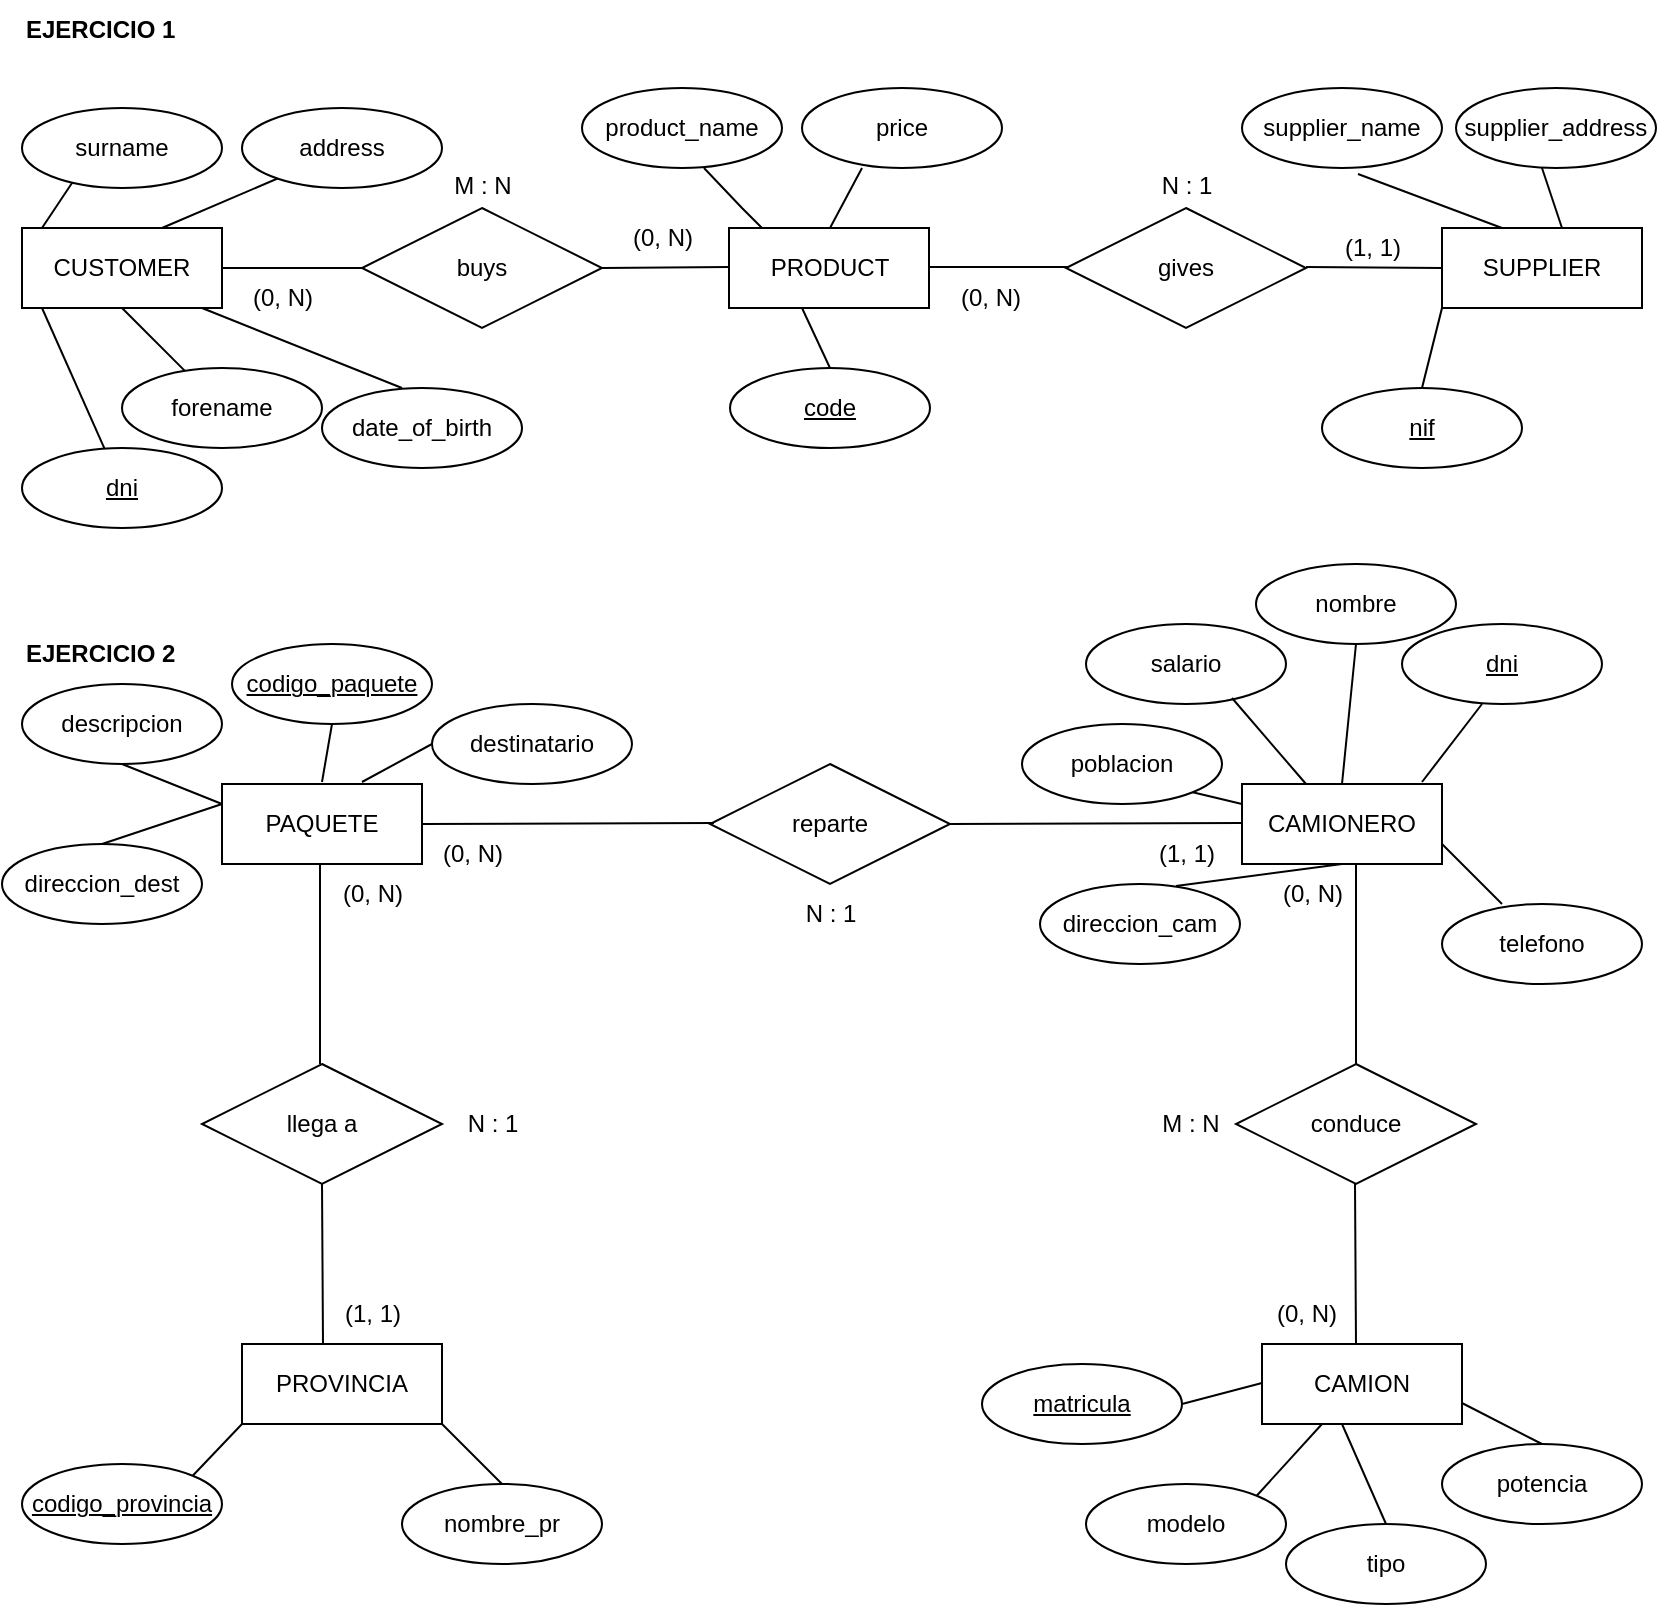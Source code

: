 <mxfile version="24.8.4">
  <diagram name="Página-1" id="AJf183CxqyKPvzITduah">
    <mxGraphModel dx="1434" dy="738" grid="1" gridSize="10" guides="1" tooltips="1" connect="1" arrows="1" fold="1" page="1" pageScale="1" pageWidth="827" pageHeight="1169" math="0" shadow="0">
      <root>
        <mxCell id="0" />
        <mxCell id="1" parent="0" />
        <mxCell id="UkFvaSPPj3aAOl8K8Djr-1" value="CUSTOMER" style="whiteSpace=wrap;html=1;align=center;" vertex="1" parent="1">
          <mxGeometry x="10" y="122" width="100" height="40" as="geometry" />
        </mxCell>
        <mxCell id="UkFvaSPPj3aAOl8K8Djr-2" value="PRODUCT" style="whiteSpace=wrap;html=1;align=center;" vertex="1" parent="1">
          <mxGeometry x="363.5" y="122" width="100" height="40" as="geometry" />
        </mxCell>
        <mxCell id="UkFvaSPPj3aAOl8K8Djr-3" value="SUPPLIER" style="whiteSpace=wrap;html=1;align=center;" vertex="1" parent="1">
          <mxGeometry x="720" y="122" width="100" height="40" as="geometry" />
        </mxCell>
        <mxCell id="UkFvaSPPj3aAOl8K8Djr-4" value="" style="endArrow=none;html=1;rounded=0;" edge="1" parent="1">
          <mxGeometry relative="1" as="geometry">
            <mxPoint x="20" y="162" as="sourcePoint" />
            <mxPoint x="51.248" y="232.309" as="targetPoint" />
          </mxGeometry>
        </mxCell>
        <mxCell id="UkFvaSPPj3aAOl8K8Djr-6" value="dni" style="ellipse;whiteSpace=wrap;html=1;align=center;fontStyle=4;" vertex="1" parent="1">
          <mxGeometry x="10" y="232" width="100" height="40" as="geometry" />
        </mxCell>
        <mxCell id="UkFvaSPPj3aAOl8K8Djr-7" value="" style="endArrow=none;html=1;rounded=0;" edge="1" parent="1" target="UkFvaSPPj3aAOl8K8Djr-8">
          <mxGeometry relative="1" as="geometry">
            <mxPoint x="60" y="162" as="sourcePoint" />
            <mxPoint x="90" y="202" as="targetPoint" />
          </mxGeometry>
        </mxCell>
        <mxCell id="UkFvaSPPj3aAOl8K8Djr-8" value="forename" style="ellipse;whiteSpace=wrap;html=1;align=center;" vertex="1" parent="1">
          <mxGeometry x="60" y="192" width="100" height="40" as="geometry" />
        </mxCell>
        <mxCell id="UkFvaSPPj3aAOl8K8Djr-9" value="" style="endArrow=none;html=1;rounded=0;" edge="1" parent="1">
          <mxGeometry relative="1" as="geometry">
            <mxPoint x="20" y="122" as="sourcePoint" />
            <mxPoint x="40" y="92" as="targetPoint" />
          </mxGeometry>
        </mxCell>
        <mxCell id="UkFvaSPPj3aAOl8K8Djr-10" value="surname" style="ellipse;whiteSpace=wrap;html=1;align=center;" vertex="1" parent="1">
          <mxGeometry x="10" y="62" width="100" height="40" as="geometry" />
        </mxCell>
        <mxCell id="UkFvaSPPj3aAOl8K8Djr-12" value="" style="endArrow=none;html=1;rounded=0;" edge="1" parent="1">
          <mxGeometry relative="1" as="geometry">
            <mxPoint x="80" y="122" as="sourcePoint" />
            <mxPoint x="150" y="92" as="targetPoint" />
          </mxGeometry>
        </mxCell>
        <mxCell id="UkFvaSPPj3aAOl8K8Djr-13" value="address" style="ellipse;whiteSpace=wrap;html=1;align=center;" vertex="1" parent="1">
          <mxGeometry x="120" y="62" width="100" height="40" as="geometry" />
        </mxCell>
        <mxCell id="UkFvaSPPj3aAOl8K8Djr-14" value="" style="endArrow=none;html=1;rounded=0;" edge="1" parent="1">
          <mxGeometry relative="1" as="geometry">
            <mxPoint x="100" y="162" as="sourcePoint" />
            <mxPoint x="200" y="202" as="targetPoint" />
          </mxGeometry>
        </mxCell>
        <mxCell id="UkFvaSPPj3aAOl8K8Djr-15" value="date_of_birth" style="ellipse;whiteSpace=wrap;html=1;align=center;" vertex="1" parent="1">
          <mxGeometry x="160" y="202" width="100" height="40" as="geometry" />
        </mxCell>
        <mxCell id="UkFvaSPPj3aAOl8K8Djr-16" value="reparte" style="shape=rhombus;perimeter=rhombusPerimeter;whiteSpace=wrap;html=1;align=center;" vertex="1" parent="1">
          <mxGeometry x="354" y="390" width="120" height="60" as="geometry" />
        </mxCell>
        <mxCell id="UkFvaSPPj3aAOl8K8Djr-17" value="gives" style="shape=rhombus;perimeter=rhombusPerimeter;whiteSpace=wrap;html=1;align=center;" vertex="1" parent="1">
          <mxGeometry x="532" y="112" width="120" height="60" as="geometry" />
        </mxCell>
        <mxCell id="UkFvaSPPj3aAOl8K8Djr-18" value="" style="endArrow=none;html=1;rounded=0;" edge="1" parent="1">
          <mxGeometry relative="1" as="geometry">
            <mxPoint x="110" y="142" as="sourcePoint" />
            <mxPoint x="180" y="142" as="targetPoint" />
          </mxGeometry>
        </mxCell>
        <mxCell id="UkFvaSPPj3aAOl8K8Djr-19" value="" style="endArrow=none;html=1;rounded=0;" edge="1" parent="1">
          <mxGeometry relative="1" as="geometry">
            <mxPoint x="300" y="142" as="sourcePoint" />
            <mxPoint x="363.5" y="141.5" as="targetPoint" />
          </mxGeometry>
        </mxCell>
        <mxCell id="UkFvaSPPj3aAOl8K8Djr-20" value="" style="endArrow=none;html=1;rounded=0;" edge="1" parent="1">
          <mxGeometry relative="1" as="geometry">
            <mxPoint x="463.5" y="141.5" as="sourcePoint" />
            <mxPoint x="533.5" y="141.5" as="targetPoint" />
          </mxGeometry>
        </mxCell>
        <mxCell id="UkFvaSPPj3aAOl8K8Djr-21" value="" style="endArrow=none;html=1;rounded=0;entryX=0;entryY=0.5;entryDx=0;entryDy=0;" edge="1" parent="1" target="UkFvaSPPj3aAOl8K8Djr-3">
          <mxGeometry relative="1" as="geometry">
            <mxPoint x="652" y="141.5" as="sourcePoint" />
            <mxPoint x="700" y="142" as="targetPoint" />
          </mxGeometry>
        </mxCell>
        <mxCell id="UkFvaSPPj3aAOl8K8Djr-22" value="product_name" style="ellipse;whiteSpace=wrap;html=1;align=center;" vertex="1" parent="1">
          <mxGeometry x="290" y="52" width="100" height="40" as="geometry" />
        </mxCell>
        <mxCell id="UkFvaSPPj3aAOl8K8Djr-23" value="" style="endArrow=none;html=1;rounded=0;exitX=0.61;exitY=1;exitDx=0;exitDy=0;exitPerimeter=0;" edge="1" parent="1" source="UkFvaSPPj3aAOl8K8Djr-22">
          <mxGeometry relative="1" as="geometry">
            <mxPoint x="348" y="127.86" as="sourcePoint" />
            <mxPoint x="380" y="122" as="targetPoint" />
            <Array as="points">
              <mxPoint x="370" y="112" />
            </Array>
          </mxGeometry>
        </mxCell>
        <mxCell id="UkFvaSPPj3aAOl8K8Djr-24" value="price" style="ellipse;whiteSpace=wrap;html=1;align=center;" vertex="1" parent="1">
          <mxGeometry x="400" y="52" width="100" height="40" as="geometry" />
        </mxCell>
        <mxCell id="UkFvaSPPj3aAOl8K8Djr-25" value="" style="endArrow=none;html=1;rounded=0;entryX=0.3;entryY=1;entryDx=0;entryDy=0;entryPerimeter=0;" edge="1" parent="1" target="UkFvaSPPj3aAOl8K8Djr-24">
          <mxGeometry relative="1" as="geometry">
            <mxPoint x="414" y="122" as="sourcePoint" />
            <mxPoint x="574" y="122" as="targetPoint" />
          </mxGeometry>
        </mxCell>
        <mxCell id="UkFvaSPPj3aAOl8K8Djr-26" value="code" style="ellipse;whiteSpace=wrap;html=1;align=center;fontStyle=4;" vertex="1" parent="1">
          <mxGeometry x="364" y="192" width="100" height="40" as="geometry" />
        </mxCell>
        <mxCell id="UkFvaSPPj3aAOl8K8Djr-27" value="" style="endArrow=none;html=1;rounded=0;entryX=0.5;entryY=0;entryDx=0;entryDy=0;" edge="1" parent="1" target="UkFvaSPPj3aAOl8K8Djr-26">
          <mxGeometry relative="1" as="geometry">
            <mxPoint x="400" y="162" as="sourcePoint" />
            <mxPoint x="560" y="162" as="targetPoint" />
          </mxGeometry>
        </mxCell>
        <mxCell id="UkFvaSPPj3aAOl8K8Djr-28" value="nif" style="ellipse;whiteSpace=wrap;html=1;align=center;fontStyle=4;" vertex="1" parent="1">
          <mxGeometry x="660" y="202" width="100" height="40" as="geometry" />
        </mxCell>
        <mxCell id="UkFvaSPPj3aAOl8K8Djr-29" value="" style="endArrow=none;html=1;rounded=0;entryX=0.5;entryY=0;entryDx=0;entryDy=0;" edge="1" parent="1" target="UkFvaSPPj3aAOl8K8Djr-28">
          <mxGeometry relative="1" as="geometry">
            <mxPoint x="720" y="162" as="sourcePoint" />
            <mxPoint x="880" y="162" as="targetPoint" />
          </mxGeometry>
        </mxCell>
        <mxCell id="UkFvaSPPj3aAOl8K8Djr-30" value="supplier_name" style="ellipse;whiteSpace=wrap;html=1;align=center;" vertex="1" parent="1">
          <mxGeometry x="620" y="52" width="100" height="40" as="geometry" />
        </mxCell>
        <mxCell id="UkFvaSPPj3aAOl8K8Djr-31" value="" style="endArrow=none;html=1;rounded=0;exitX=0.58;exitY=1.075;exitDx=0;exitDy=0;exitPerimeter=0;" edge="1" parent="1" source="UkFvaSPPj3aAOl8K8Djr-30">
          <mxGeometry relative="1" as="geometry">
            <mxPoint x="590" y="122" as="sourcePoint" />
            <mxPoint x="750" y="122" as="targetPoint" />
          </mxGeometry>
        </mxCell>
        <mxCell id="UkFvaSPPj3aAOl8K8Djr-32" value="supplier_address" style="ellipse;whiteSpace=wrap;html=1;align=center;" vertex="1" parent="1">
          <mxGeometry x="727" y="52" width="100" height="40" as="geometry" />
        </mxCell>
        <mxCell id="UkFvaSPPj3aAOl8K8Djr-33" value="" style="endArrow=none;html=1;rounded=0;" edge="1" parent="1">
          <mxGeometry relative="1" as="geometry">
            <mxPoint x="770" y="92" as="sourcePoint" />
            <mxPoint x="780" y="122" as="targetPoint" />
          </mxGeometry>
        </mxCell>
        <mxCell id="UkFvaSPPj3aAOl8K8Djr-34" value="(0, N)" style="text;html=1;align=center;verticalAlign=middle;resizable=0;points=[];autosize=1;strokeColor=none;fillColor=none;" vertex="1" parent="1">
          <mxGeometry x="305" y="112" width="50" height="30" as="geometry" />
        </mxCell>
        <mxCell id="UkFvaSPPj3aAOl8K8Djr-35" value="(0, N)" style="text;html=1;align=center;verticalAlign=middle;resizable=0;points=[];autosize=1;strokeColor=none;fillColor=none;" vertex="1" parent="1">
          <mxGeometry x="115" y="142" width="50" height="30" as="geometry" />
        </mxCell>
        <mxCell id="UkFvaSPPj3aAOl8K8Djr-36" value="(0, N)" style="text;html=1;align=center;verticalAlign=middle;resizable=0;points=[];autosize=1;strokeColor=none;fillColor=none;" vertex="1" parent="1">
          <mxGeometry x="469" y="142" width="50" height="30" as="geometry" />
        </mxCell>
        <mxCell id="UkFvaSPPj3aAOl8K8Djr-37" value="(1, 1)" style="text;html=1;align=center;verticalAlign=middle;resizable=0;points=[];autosize=1;strokeColor=none;fillColor=none;" vertex="1" parent="1">
          <mxGeometry x="660" y="117" width="50" height="30" as="geometry" />
        </mxCell>
        <mxCell id="UkFvaSPPj3aAOl8K8Djr-38" value="&lt;b&gt;EJERCICIO 1&lt;/b&gt;" style="text;html=1;align=left;verticalAlign=middle;resizable=0;points=[];autosize=1;strokeColor=none;fillColor=none;" vertex="1" parent="1">
          <mxGeometry x="10" y="8" width="100" height="30" as="geometry" />
        </mxCell>
        <mxCell id="UkFvaSPPj3aAOl8K8Djr-39" value="&lt;b&gt;EJERCICIO 2&lt;/b&gt;" style="text;html=1;align=left;verticalAlign=middle;resizable=0;points=[];autosize=1;strokeColor=none;fillColor=none;" vertex="1" parent="1">
          <mxGeometry x="10" y="320" width="100" height="30" as="geometry" />
        </mxCell>
        <mxCell id="UkFvaSPPj3aAOl8K8Djr-40" value="CAMIONERO" style="whiteSpace=wrap;html=1;align=center;" vertex="1" parent="1">
          <mxGeometry x="620" y="400" width="100" height="40" as="geometry" />
        </mxCell>
        <mxCell id="UkFvaSPPj3aAOl8K8Djr-41" value="PAQUETE" style="whiteSpace=wrap;html=1;align=center;" vertex="1" parent="1">
          <mxGeometry x="110" y="400" width="100" height="40" as="geometry" />
        </mxCell>
        <mxCell id="UkFvaSPPj3aAOl8K8Djr-42" value="PROVINCIA" style="whiteSpace=wrap;html=1;align=center;" vertex="1" parent="1">
          <mxGeometry x="120" y="680" width="100" height="40" as="geometry" />
        </mxCell>
        <mxCell id="UkFvaSPPj3aAOl8K8Djr-43" value="" style="endArrow=none;html=1;rounded=0;" edge="1" parent="1">
          <mxGeometry relative="1" as="geometry">
            <mxPoint x="740" y="360" as="sourcePoint" />
            <mxPoint x="710" y="399" as="targetPoint" />
          </mxGeometry>
        </mxCell>
        <mxCell id="UkFvaSPPj3aAOl8K8Djr-44" value="dni" style="ellipse;whiteSpace=wrap;html=1;align=center;fontStyle=4;" vertex="1" parent="1">
          <mxGeometry x="700" y="320" width="100" height="40" as="geometry" />
        </mxCell>
        <mxCell id="UkFvaSPPj3aAOl8K8Djr-45" value="nombre" style="ellipse;whiteSpace=wrap;html=1;align=center;" vertex="1" parent="1">
          <mxGeometry x="627" y="290" width="100" height="40" as="geometry" />
        </mxCell>
        <mxCell id="UkFvaSPPj3aAOl8K8Djr-46" value="" style="endArrow=none;html=1;rounded=0;exitX=0.5;exitY=1;exitDx=0;exitDy=0;" edge="1" parent="1" source="UkFvaSPPj3aAOl8K8Djr-45">
          <mxGeometry relative="1" as="geometry">
            <mxPoint x="640" y="360" as="sourcePoint" />
            <mxPoint x="670" y="400" as="targetPoint" />
          </mxGeometry>
        </mxCell>
        <mxCell id="UkFvaSPPj3aAOl8K8Djr-48" value="telefono" style="ellipse;whiteSpace=wrap;html=1;align=center;" vertex="1" parent="1">
          <mxGeometry x="720" y="460" width="100" height="40" as="geometry" />
        </mxCell>
        <mxCell id="UkFvaSPPj3aAOl8K8Djr-49" value="" style="endArrow=none;html=1;rounded=0;" edge="1" parent="1">
          <mxGeometry relative="1" as="geometry">
            <mxPoint x="720" y="430" as="sourcePoint" />
            <mxPoint x="750" y="460" as="targetPoint" />
          </mxGeometry>
        </mxCell>
        <mxCell id="UkFvaSPPj3aAOl8K8Djr-50" value="direccion_cam" style="ellipse;whiteSpace=wrap;html=1;align=center;" vertex="1" parent="1">
          <mxGeometry x="519" y="450" width="100" height="40" as="geometry" />
        </mxCell>
        <mxCell id="UkFvaSPPj3aAOl8K8Djr-51" value="" style="endArrow=none;html=1;rounded=0;entryX=0.68;entryY=0.025;entryDx=0;entryDy=0;entryPerimeter=0;" edge="1" parent="1" target="UkFvaSPPj3aAOl8K8Djr-50">
          <mxGeometry relative="1" as="geometry">
            <mxPoint x="670" y="440" as="sourcePoint" />
            <mxPoint x="830" y="440" as="targetPoint" />
          </mxGeometry>
        </mxCell>
        <mxCell id="UkFvaSPPj3aAOl8K8Djr-52" value="CAMION" style="whiteSpace=wrap;html=1;align=center;" vertex="1" parent="1">
          <mxGeometry x="630" y="680" width="100" height="40" as="geometry" />
        </mxCell>
        <mxCell id="UkFvaSPPj3aAOl8K8Djr-53" value="buys" style="shape=rhombus;perimeter=rhombusPerimeter;whiteSpace=wrap;html=1;align=center;" vertex="1" parent="1">
          <mxGeometry x="180" y="112" width="120" height="60" as="geometry" />
        </mxCell>
        <mxCell id="UkFvaSPPj3aAOl8K8Djr-54" value="conduce" style="shape=rhombus;perimeter=rhombusPerimeter;whiteSpace=wrap;html=1;align=center;" vertex="1" parent="1">
          <mxGeometry x="617" y="540" width="120" height="60" as="geometry" />
        </mxCell>
        <mxCell id="UkFvaSPPj3aAOl8K8Djr-55" value="salario" style="ellipse;whiteSpace=wrap;html=1;align=center;" vertex="1" parent="1">
          <mxGeometry x="542" y="320" width="100" height="40" as="geometry" />
        </mxCell>
        <mxCell id="UkFvaSPPj3aAOl8K8Djr-56" value="" style="endArrow=none;html=1;rounded=0;exitX=0.73;exitY=0.925;exitDx=0;exitDy=0;exitPerimeter=0;" edge="1" parent="1" source="UkFvaSPPj3aAOl8K8Djr-55">
          <mxGeometry relative="1" as="geometry">
            <mxPoint x="492" y="400" as="sourcePoint" />
            <mxPoint x="652" y="400" as="targetPoint" />
          </mxGeometry>
        </mxCell>
        <mxCell id="UkFvaSPPj3aAOl8K8Djr-57" value="N : 1" style="text;html=1;align=center;verticalAlign=middle;resizable=0;points=[];autosize=1;strokeColor=none;fillColor=none;" vertex="1" parent="1">
          <mxGeometry x="567" y="86" width="50" height="30" as="geometry" />
        </mxCell>
        <mxCell id="UkFvaSPPj3aAOl8K8Djr-58" value="M : N" style="text;html=1;align=center;verticalAlign=middle;resizable=0;points=[];autosize=1;strokeColor=none;fillColor=none;" vertex="1" parent="1">
          <mxGeometry x="215" y="86" width="50" height="30" as="geometry" />
        </mxCell>
        <mxCell id="UkFvaSPPj3aAOl8K8Djr-60" value="poblacion" style="ellipse;whiteSpace=wrap;html=1;align=center;" vertex="1" parent="1">
          <mxGeometry x="510" y="370" width="100" height="40" as="geometry" />
        </mxCell>
        <mxCell id="UkFvaSPPj3aAOl8K8Djr-61" value="" style="endArrow=none;html=1;rounded=0;exitX=1;exitY=1;exitDx=0;exitDy=0;" edge="1" parent="1" source="UkFvaSPPj3aAOl8K8Djr-60">
          <mxGeometry relative="1" as="geometry">
            <mxPoint x="460" y="410" as="sourcePoint" />
            <mxPoint x="620" y="410" as="targetPoint" />
          </mxGeometry>
        </mxCell>
        <mxCell id="UkFvaSPPj3aAOl8K8Djr-62" value="" style="endArrow=none;html=1;rounded=0;exitX=1;exitY=0.5;exitDx=0;exitDy=0;" edge="1" parent="1" source="UkFvaSPPj3aAOl8K8Djr-16">
          <mxGeometry relative="1" as="geometry">
            <mxPoint x="480" y="420" as="sourcePoint" />
            <mxPoint x="620" y="419.5" as="targetPoint" />
          </mxGeometry>
        </mxCell>
        <mxCell id="UkFvaSPPj3aAOl8K8Djr-63" value="" style="endArrow=none;html=1;rounded=0;exitX=1;exitY=0.5;exitDx=0;exitDy=0;" edge="1" parent="1">
          <mxGeometry relative="1" as="geometry">
            <mxPoint x="210" y="420" as="sourcePoint" />
            <mxPoint x="356" y="419.5" as="targetPoint" />
          </mxGeometry>
        </mxCell>
        <mxCell id="UkFvaSPPj3aAOl8K8Djr-64" value="" style="endArrow=none;html=1;rounded=0;entryX=0.5;entryY=0;entryDx=0;entryDy=0;exitX=0.57;exitY=1;exitDx=0;exitDy=0;exitPerimeter=0;" edge="1" parent="1" source="UkFvaSPPj3aAOl8K8Djr-40" target="UkFvaSPPj3aAOl8K8Djr-54">
          <mxGeometry relative="1" as="geometry">
            <mxPoint x="667" y="439" as="sourcePoint" />
            <mxPoint x="827" y="439" as="targetPoint" />
          </mxGeometry>
        </mxCell>
        <mxCell id="UkFvaSPPj3aAOl8K8Djr-65" value="" style="endArrow=none;html=1;rounded=0;exitX=0.57;exitY=1;exitDx=0;exitDy=0;exitPerimeter=0;" edge="1" parent="1">
          <mxGeometry relative="1" as="geometry">
            <mxPoint x="676.5" y="600" as="sourcePoint" />
            <mxPoint x="677" y="680" as="targetPoint" />
          </mxGeometry>
        </mxCell>
        <mxCell id="UkFvaSPPj3aAOl8K8Djr-66" value="llega a" style="shape=rhombus;perimeter=rhombusPerimeter;whiteSpace=wrap;html=1;align=center;" vertex="1" parent="1">
          <mxGeometry x="100" y="540" width="120" height="60" as="geometry" />
        </mxCell>
        <mxCell id="UkFvaSPPj3aAOl8K8Djr-67" value="" style="endArrow=none;html=1;rounded=0;entryX=0.5;entryY=0;entryDx=0;entryDy=0;exitX=0.57;exitY=1;exitDx=0;exitDy=0;exitPerimeter=0;" edge="1" parent="1">
          <mxGeometry relative="1" as="geometry">
            <mxPoint x="159" y="440" as="sourcePoint" />
            <mxPoint x="159" y="540" as="targetPoint" />
          </mxGeometry>
        </mxCell>
        <mxCell id="UkFvaSPPj3aAOl8K8Djr-68" value="" style="endArrow=none;html=1;rounded=0;exitX=0.57;exitY=1;exitDx=0;exitDy=0;exitPerimeter=0;" edge="1" parent="1">
          <mxGeometry relative="1" as="geometry">
            <mxPoint x="160" y="600" as="sourcePoint" />
            <mxPoint x="160.5" y="680" as="targetPoint" />
          </mxGeometry>
        </mxCell>
        <mxCell id="UkFvaSPPj3aAOl8K8Djr-69" value="matricula" style="ellipse;whiteSpace=wrap;html=1;align=center;fontStyle=4;" vertex="1" parent="1">
          <mxGeometry x="490" y="690" width="100" height="40" as="geometry" />
        </mxCell>
        <mxCell id="UkFvaSPPj3aAOl8K8Djr-70" value="modelo" style="ellipse;whiteSpace=wrap;html=1;align=center;" vertex="1" parent="1">
          <mxGeometry x="542" y="750" width="100" height="40" as="geometry" />
        </mxCell>
        <mxCell id="UkFvaSPPj3aAOl8K8Djr-71" value="tipo" style="ellipse;whiteSpace=wrap;html=1;align=center;" vertex="1" parent="1">
          <mxGeometry x="642" y="770" width="100" height="40" as="geometry" />
        </mxCell>
        <mxCell id="UkFvaSPPj3aAOl8K8Djr-72" value="potencia" style="ellipse;whiteSpace=wrap;html=1;align=center;" vertex="1" parent="1">
          <mxGeometry x="720" y="730" width="100" height="40" as="geometry" />
        </mxCell>
        <mxCell id="UkFvaSPPj3aAOl8K8Djr-73" value="" style="endArrow=none;html=1;rounded=0;exitX=1;exitY=0.5;exitDx=0;exitDy=0;" edge="1" parent="1" source="UkFvaSPPj3aAOl8K8Djr-69">
          <mxGeometry relative="1" as="geometry">
            <mxPoint x="470" y="699.5" as="sourcePoint" />
            <mxPoint x="630" y="699.5" as="targetPoint" />
          </mxGeometry>
        </mxCell>
        <mxCell id="UkFvaSPPj3aAOl8K8Djr-74" value="" style="endArrow=none;html=1;rounded=0;exitX=1;exitY=0;exitDx=0;exitDy=0;" edge="1" parent="1" source="UkFvaSPPj3aAOl8K8Djr-70">
          <mxGeometry relative="1" as="geometry">
            <mxPoint x="500" y="720" as="sourcePoint" />
            <mxPoint x="660" y="720" as="targetPoint" />
          </mxGeometry>
        </mxCell>
        <mxCell id="UkFvaSPPj3aAOl8K8Djr-75" value="" style="endArrow=none;html=1;rounded=0;entryX=0.5;entryY=0;entryDx=0;entryDy=0;" edge="1" parent="1" target="UkFvaSPPj3aAOl8K8Djr-71">
          <mxGeometry relative="1" as="geometry">
            <mxPoint x="670" y="720" as="sourcePoint" />
            <mxPoint x="830" y="720" as="targetPoint" />
          </mxGeometry>
        </mxCell>
        <mxCell id="UkFvaSPPj3aAOl8K8Djr-76" value="" style="endArrow=none;html=1;rounded=0;entryX=0.5;entryY=0;entryDx=0;entryDy=0;" edge="1" parent="1" target="UkFvaSPPj3aAOl8K8Djr-72">
          <mxGeometry relative="1" as="geometry">
            <mxPoint x="730" y="709.5" as="sourcePoint" />
            <mxPoint x="890" y="709.5" as="targetPoint" />
          </mxGeometry>
        </mxCell>
        <mxCell id="UkFvaSPPj3aAOl8K8Djr-77" value="codigo_paquete" style="ellipse;whiteSpace=wrap;html=1;align=center;fontStyle=4;" vertex="1" parent="1">
          <mxGeometry x="115" y="330" width="100" height="40" as="geometry" />
        </mxCell>
        <mxCell id="UkFvaSPPj3aAOl8K8Djr-78" value="descripcion" style="ellipse;whiteSpace=wrap;html=1;align=center;" vertex="1" parent="1">
          <mxGeometry x="10" y="350" width="100" height="40" as="geometry" />
        </mxCell>
        <mxCell id="UkFvaSPPj3aAOl8K8Djr-79" value="destinatario" style="ellipse;whiteSpace=wrap;html=1;align=center;" vertex="1" parent="1">
          <mxGeometry x="215" y="360" width="100" height="40" as="geometry" />
        </mxCell>
        <mxCell id="UkFvaSPPj3aAOl8K8Djr-80" value="direccion_dest" style="ellipse;whiteSpace=wrap;html=1;align=center;" vertex="1" parent="1">
          <mxGeometry y="430" width="100" height="40" as="geometry" />
        </mxCell>
        <mxCell id="UkFvaSPPj3aAOl8K8Djr-81" value="" style="endArrow=none;html=1;rounded=0;entryX=0;entryY=0.5;entryDx=0;entryDy=0;" edge="1" parent="1" target="UkFvaSPPj3aAOl8K8Djr-79">
          <mxGeometry relative="1" as="geometry">
            <mxPoint x="180" y="399" as="sourcePoint" />
            <mxPoint x="340" y="399" as="targetPoint" />
          </mxGeometry>
        </mxCell>
        <mxCell id="UkFvaSPPj3aAOl8K8Djr-82" value="" style="endArrow=none;html=1;rounded=0;entryX=0.5;entryY=1;entryDx=0;entryDy=0;" edge="1" parent="1" target="UkFvaSPPj3aAOl8K8Djr-77">
          <mxGeometry relative="1" as="geometry">
            <mxPoint x="160" y="399" as="sourcePoint" />
            <mxPoint x="320" y="399" as="targetPoint" />
          </mxGeometry>
        </mxCell>
        <mxCell id="UkFvaSPPj3aAOl8K8Djr-83" value="" style="endArrow=none;html=1;rounded=0;exitX=0.5;exitY=1;exitDx=0;exitDy=0;" edge="1" parent="1" source="UkFvaSPPj3aAOl8K8Djr-78">
          <mxGeometry relative="1" as="geometry">
            <mxPoint x="-50" y="410" as="sourcePoint" />
            <mxPoint x="110" y="410" as="targetPoint" />
          </mxGeometry>
        </mxCell>
        <mxCell id="UkFvaSPPj3aAOl8K8Djr-84" value="" style="endArrow=none;html=1;rounded=0;exitX=0.5;exitY=0;exitDx=0;exitDy=0;" edge="1" parent="1" source="UkFvaSPPj3aAOl8K8Djr-80">
          <mxGeometry relative="1" as="geometry">
            <mxPoint x="-50" y="410" as="sourcePoint" />
            <mxPoint x="110" y="410" as="targetPoint" />
          </mxGeometry>
        </mxCell>
        <mxCell id="UkFvaSPPj3aAOl8K8Djr-85" value="codigo_provincia" style="ellipse;whiteSpace=wrap;html=1;align=center;fontStyle=4;" vertex="1" parent="1">
          <mxGeometry x="10" y="740" width="100" height="40" as="geometry" />
        </mxCell>
        <mxCell id="UkFvaSPPj3aAOl8K8Djr-86" value="nombre_pr" style="ellipse;whiteSpace=wrap;html=1;align=center;" vertex="1" parent="1">
          <mxGeometry x="200" y="750" width="100" height="40" as="geometry" />
        </mxCell>
        <mxCell id="UkFvaSPPj3aAOl8K8Djr-87" value="" style="endArrow=none;html=1;rounded=0;entryX=1;entryY=0;entryDx=0;entryDy=0;" edge="1" parent="1" target="UkFvaSPPj3aAOl8K8Djr-85">
          <mxGeometry relative="1" as="geometry">
            <mxPoint x="120" y="720" as="sourcePoint" />
            <mxPoint x="280" y="720" as="targetPoint" />
          </mxGeometry>
        </mxCell>
        <mxCell id="UkFvaSPPj3aAOl8K8Djr-88" value="" style="endArrow=none;html=1;rounded=0;entryX=0.5;entryY=0;entryDx=0;entryDy=0;" edge="1" parent="1" target="UkFvaSPPj3aAOl8K8Djr-86">
          <mxGeometry relative="1" as="geometry">
            <mxPoint x="220" y="720" as="sourcePoint" />
            <mxPoint x="380" y="720" as="targetPoint" />
          </mxGeometry>
        </mxCell>
        <mxCell id="UkFvaSPPj3aAOl8K8Djr-89" value="(0, N)" style="text;html=1;align=center;verticalAlign=middle;resizable=0;points=[];autosize=1;strokeColor=none;fillColor=none;" vertex="1" parent="1">
          <mxGeometry x="627" y="650" width="50" height="30" as="geometry" />
        </mxCell>
        <mxCell id="UkFvaSPPj3aAOl8K8Djr-90" value="M : N" style="text;html=1;align=center;verticalAlign=middle;resizable=0;points=[];autosize=1;strokeColor=none;fillColor=none;" vertex="1" parent="1">
          <mxGeometry x="569" y="555" width="50" height="30" as="geometry" />
        </mxCell>
        <mxCell id="UkFvaSPPj3aAOl8K8Djr-91" value="(0, N)" style="text;html=1;align=center;verticalAlign=middle;resizable=0;points=[];autosize=1;strokeColor=none;fillColor=none;" vertex="1" parent="1">
          <mxGeometry x="630" y="440" width="50" height="30" as="geometry" />
        </mxCell>
        <mxCell id="UkFvaSPPj3aAOl8K8Djr-92" value="(1, 1)" style="text;html=1;align=center;verticalAlign=middle;resizable=0;points=[];autosize=1;strokeColor=none;fillColor=none;" vertex="1" parent="1">
          <mxGeometry x="567" y="420" width="50" height="30" as="geometry" />
        </mxCell>
        <mxCell id="UkFvaSPPj3aAOl8K8Djr-93" value="N : 1" style="text;html=1;align=center;verticalAlign=middle;resizable=0;points=[];autosize=1;strokeColor=none;fillColor=none;" vertex="1" parent="1">
          <mxGeometry x="389" y="450" width="50" height="30" as="geometry" />
        </mxCell>
        <mxCell id="UkFvaSPPj3aAOl8K8Djr-94" value="(0, N)" style="text;html=1;align=center;verticalAlign=middle;resizable=0;points=[];autosize=1;strokeColor=none;fillColor=none;" vertex="1" parent="1">
          <mxGeometry x="210" y="420" width="50" height="30" as="geometry" />
        </mxCell>
        <mxCell id="UkFvaSPPj3aAOl8K8Djr-95" value="(0, N)" style="text;html=1;align=center;verticalAlign=middle;resizable=0;points=[];autosize=1;strokeColor=none;fillColor=none;" vertex="1" parent="1">
          <mxGeometry x="160" y="440" width="50" height="30" as="geometry" />
        </mxCell>
        <mxCell id="UkFvaSPPj3aAOl8K8Djr-96" value="(1, 1)" style="text;html=1;align=center;verticalAlign=middle;resizable=0;points=[];autosize=1;strokeColor=none;fillColor=none;" vertex="1" parent="1">
          <mxGeometry x="160" y="650" width="50" height="30" as="geometry" />
        </mxCell>
        <mxCell id="UkFvaSPPj3aAOl8K8Djr-97" value="N : 1" style="text;html=1;align=center;verticalAlign=middle;resizable=0;points=[];autosize=1;strokeColor=none;fillColor=none;" vertex="1" parent="1">
          <mxGeometry x="220" y="555" width="50" height="30" as="geometry" />
        </mxCell>
      </root>
    </mxGraphModel>
  </diagram>
</mxfile>
